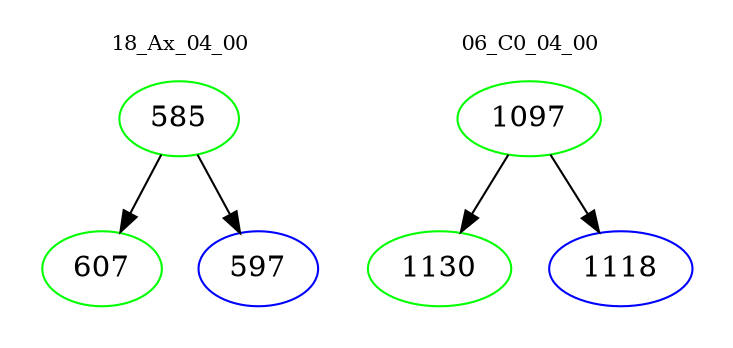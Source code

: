 digraph{
subgraph cluster_0 {
color = white
label = "18_Ax_04_00";
fontsize=10;
T0_585 [label="585", color="green"]
T0_585 -> T0_607 [color="black"]
T0_607 [label="607", color="green"]
T0_585 -> T0_597 [color="black"]
T0_597 [label="597", color="blue"]
}
subgraph cluster_1 {
color = white
label = "06_C0_04_00";
fontsize=10;
T1_1097 [label="1097", color="green"]
T1_1097 -> T1_1130 [color="black"]
T1_1130 [label="1130", color="green"]
T1_1097 -> T1_1118 [color="black"]
T1_1118 [label="1118", color="blue"]
}
}
